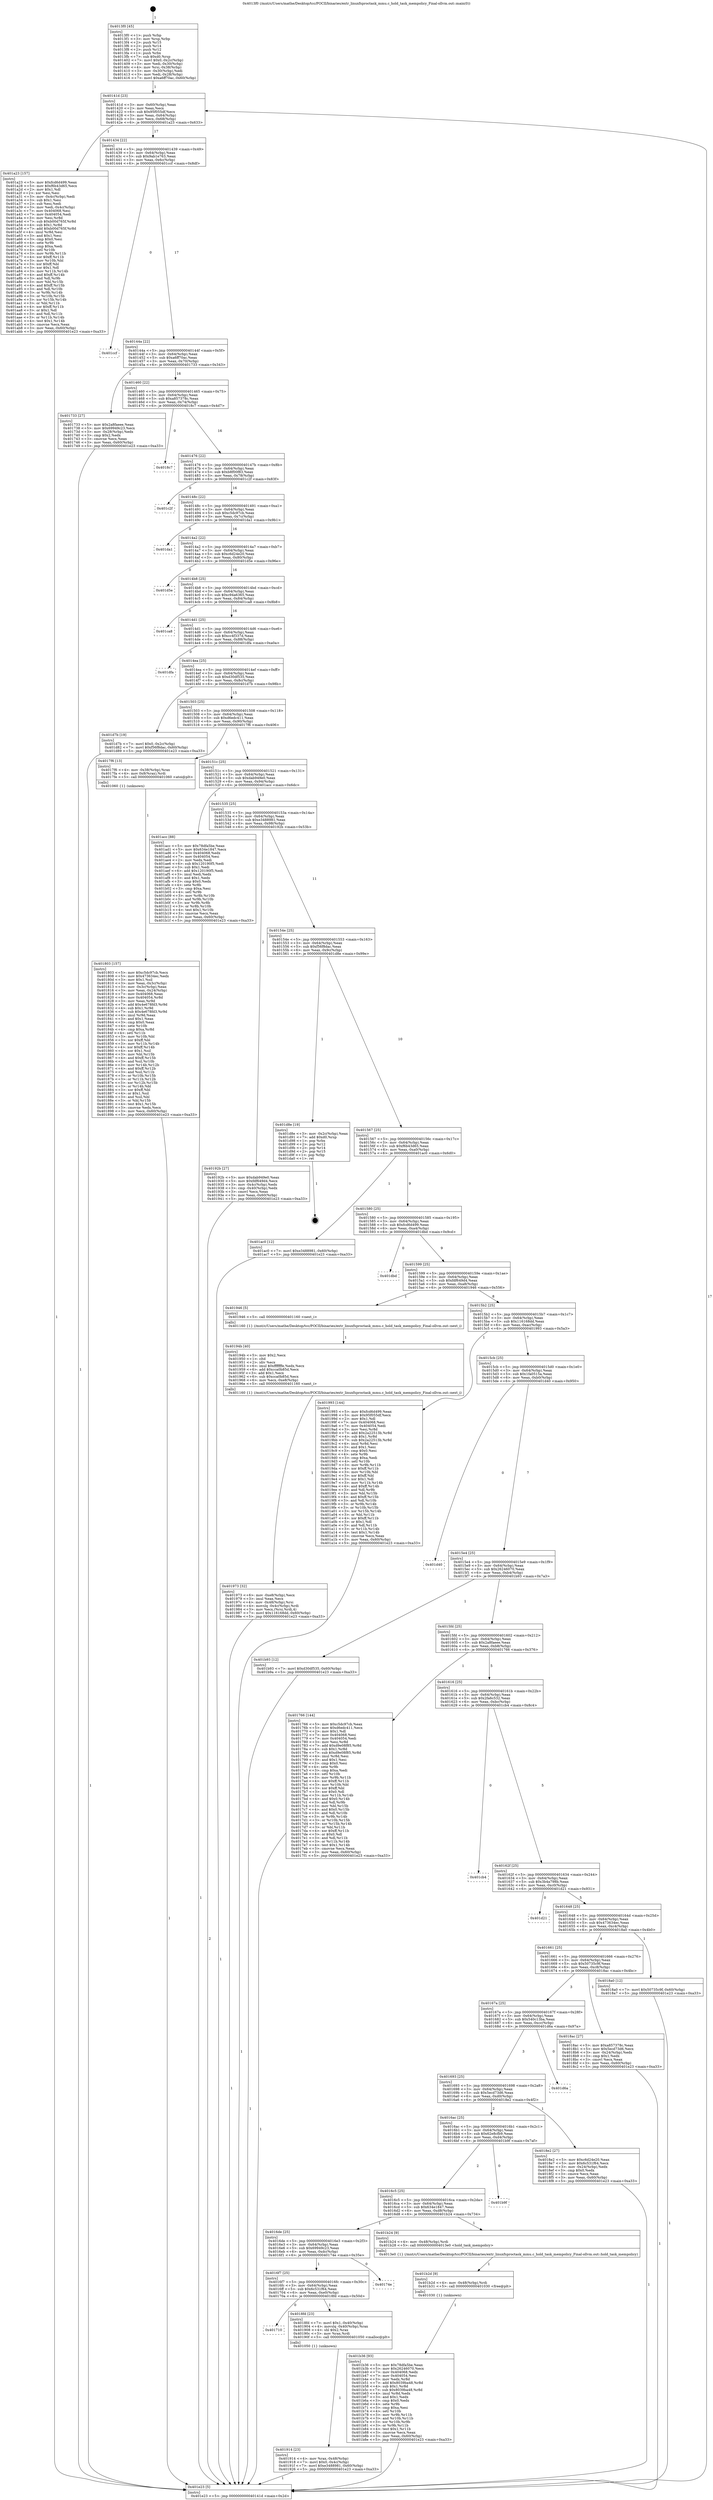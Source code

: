 digraph "0x4013f0" {
  label = "0x4013f0 (/mnt/c/Users/mathe/Desktop/tcc/POCII/binaries/extr_linuxfsproctask_mmu.c_hold_task_mempolicy_Final-ollvm.out::main(0))"
  labelloc = "t"
  node[shape=record]

  Entry [label="",width=0.3,height=0.3,shape=circle,fillcolor=black,style=filled]
  "0x40141d" [label="{
     0x40141d [23]\l
     | [instrs]\l
     &nbsp;&nbsp;0x40141d \<+3\>: mov -0x60(%rbp),%eax\l
     &nbsp;&nbsp;0x401420 \<+2\>: mov %eax,%ecx\l
     &nbsp;&nbsp;0x401422 \<+6\>: sub $0x95f055df,%ecx\l
     &nbsp;&nbsp;0x401428 \<+3\>: mov %eax,-0x64(%rbp)\l
     &nbsp;&nbsp;0x40142b \<+3\>: mov %ecx,-0x68(%rbp)\l
     &nbsp;&nbsp;0x40142e \<+6\>: je 0000000000401a23 \<main+0x633\>\l
  }"]
  "0x401a23" [label="{
     0x401a23 [157]\l
     | [instrs]\l
     &nbsp;&nbsp;0x401a23 \<+5\>: mov $0xfcd6d499,%eax\l
     &nbsp;&nbsp;0x401a28 \<+5\>: mov $0xf6b43d65,%ecx\l
     &nbsp;&nbsp;0x401a2d \<+2\>: mov $0x1,%dl\l
     &nbsp;&nbsp;0x401a2f \<+2\>: xor %esi,%esi\l
     &nbsp;&nbsp;0x401a31 \<+3\>: mov -0x4c(%rbp),%edi\l
     &nbsp;&nbsp;0x401a34 \<+3\>: sub $0x1,%esi\l
     &nbsp;&nbsp;0x401a37 \<+2\>: sub %esi,%edi\l
     &nbsp;&nbsp;0x401a39 \<+3\>: mov %edi,-0x4c(%rbp)\l
     &nbsp;&nbsp;0x401a3c \<+7\>: mov 0x404068,%esi\l
     &nbsp;&nbsp;0x401a43 \<+7\>: mov 0x404054,%edi\l
     &nbsp;&nbsp;0x401a4a \<+3\>: mov %esi,%r8d\l
     &nbsp;&nbsp;0x401a4d \<+7\>: sub $0xb00d765f,%r8d\l
     &nbsp;&nbsp;0x401a54 \<+4\>: sub $0x1,%r8d\l
     &nbsp;&nbsp;0x401a58 \<+7\>: add $0xb00d765f,%r8d\l
     &nbsp;&nbsp;0x401a5f \<+4\>: imul %r8d,%esi\l
     &nbsp;&nbsp;0x401a63 \<+3\>: and $0x1,%esi\l
     &nbsp;&nbsp;0x401a66 \<+3\>: cmp $0x0,%esi\l
     &nbsp;&nbsp;0x401a69 \<+4\>: sete %r9b\l
     &nbsp;&nbsp;0x401a6d \<+3\>: cmp $0xa,%edi\l
     &nbsp;&nbsp;0x401a70 \<+4\>: setl %r10b\l
     &nbsp;&nbsp;0x401a74 \<+3\>: mov %r9b,%r11b\l
     &nbsp;&nbsp;0x401a77 \<+4\>: xor $0xff,%r11b\l
     &nbsp;&nbsp;0x401a7b \<+3\>: mov %r10b,%bl\l
     &nbsp;&nbsp;0x401a7e \<+3\>: xor $0xff,%bl\l
     &nbsp;&nbsp;0x401a81 \<+3\>: xor $0x1,%dl\l
     &nbsp;&nbsp;0x401a84 \<+3\>: mov %r11b,%r14b\l
     &nbsp;&nbsp;0x401a87 \<+4\>: and $0xff,%r14b\l
     &nbsp;&nbsp;0x401a8b \<+3\>: and %dl,%r9b\l
     &nbsp;&nbsp;0x401a8e \<+3\>: mov %bl,%r15b\l
     &nbsp;&nbsp;0x401a91 \<+4\>: and $0xff,%r15b\l
     &nbsp;&nbsp;0x401a95 \<+3\>: and %dl,%r10b\l
     &nbsp;&nbsp;0x401a98 \<+3\>: or %r9b,%r14b\l
     &nbsp;&nbsp;0x401a9b \<+3\>: or %r10b,%r15b\l
     &nbsp;&nbsp;0x401a9e \<+3\>: xor %r15b,%r14b\l
     &nbsp;&nbsp;0x401aa1 \<+3\>: or %bl,%r11b\l
     &nbsp;&nbsp;0x401aa4 \<+4\>: xor $0xff,%r11b\l
     &nbsp;&nbsp;0x401aa8 \<+3\>: or $0x1,%dl\l
     &nbsp;&nbsp;0x401aab \<+3\>: and %dl,%r11b\l
     &nbsp;&nbsp;0x401aae \<+3\>: or %r11b,%r14b\l
     &nbsp;&nbsp;0x401ab1 \<+4\>: test $0x1,%r14b\l
     &nbsp;&nbsp;0x401ab5 \<+3\>: cmovne %ecx,%eax\l
     &nbsp;&nbsp;0x401ab8 \<+3\>: mov %eax,-0x60(%rbp)\l
     &nbsp;&nbsp;0x401abb \<+5\>: jmp 0000000000401e23 \<main+0xa33\>\l
  }"]
  "0x401434" [label="{
     0x401434 [22]\l
     | [instrs]\l
     &nbsp;&nbsp;0x401434 \<+5\>: jmp 0000000000401439 \<main+0x49\>\l
     &nbsp;&nbsp;0x401439 \<+3\>: mov -0x64(%rbp),%eax\l
     &nbsp;&nbsp;0x40143c \<+5\>: sub $0x9ab1e763,%eax\l
     &nbsp;&nbsp;0x401441 \<+3\>: mov %eax,-0x6c(%rbp)\l
     &nbsp;&nbsp;0x401444 \<+6\>: je 0000000000401ccf \<main+0x8df\>\l
  }"]
  Exit [label="",width=0.3,height=0.3,shape=circle,fillcolor=black,style=filled,peripheries=2]
  "0x401ccf" [label="{
     0x401ccf\l
  }", style=dashed]
  "0x40144a" [label="{
     0x40144a [22]\l
     | [instrs]\l
     &nbsp;&nbsp;0x40144a \<+5\>: jmp 000000000040144f \<main+0x5f\>\l
     &nbsp;&nbsp;0x40144f \<+3\>: mov -0x64(%rbp),%eax\l
     &nbsp;&nbsp;0x401452 \<+5\>: sub $0xa6ff70ac,%eax\l
     &nbsp;&nbsp;0x401457 \<+3\>: mov %eax,-0x70(%rbp)\l
     &nbsp;&nbsp;0x40145a \<+6\>: je 0000000000401733 \<main+0x343\>\l
  }"]
  "0x401b36" [label="{
     0x401b36 [93]\l
     | [instrs]\l
     &nbsp;&nbsp;0x401b36 \<+5\>: mov $0x78dfa5be,%eax\l
     &nbsp;&nbsp;0x401b3b \<+5\>: mov $0x26246070,%ecx\l
     &nbsp;&nbsp;0x401b40 \<+7\>: mov 0x404068,%edx\l
     &nbsp;&nbsp;0x401b47 \<+7\>: mov 0x404054,%esi\l
     &nbsp;&nbsp;0x401b4e \<+3\>: mov %edx,%r8d\l
     &nbsp;&nbsp;0x401b51 \<+7\>: add $0x8039ba48,%r8d\l
     &nbsp;&nbsp;0x401b58 \<+4\>: sub $0x1,%r8d\l
     &nbsp;&nbsp;0x401b5c \<+7\>: sub $0x8039ba48,%r8d\l
     &nbsp;&nbsp;0x401b63 \<+4\>: imul %r8d,%edx\l
     &nbsp;&nbsp;0x401b67 \<+3\>: and $0x1,%edx\l
     &nbsp;&nbsp;0x401b6a \<+3\>: cmp $0x0,%edx\l
     &nbsp;&nbsp;0x401b6d \<+4\>: sete %r9b\l
     &nbsp;&nbsp;0x401b71 \<+3\>: cmp $0xa,%esi\l
     &nbsp;&nbsp;0x401b74 \<+4\>: setl %r10b\l
     &nbsp;&nbsp;0x401b78 \<+3\>: mov %r9b,%r11b\l
     &nbsp;&nbsp;0x401b7b \<+3\>: and %r10b,%r11b\l
     &nbsp;&nbsp;0x401b7e \<+3\>: xor %r10b,%r9b\l
     &nbsp;&nbsp;0x401b81 \<+3\>: or %r9b,%r11b\l
     &nbsp;&nbsp;0x401b84 \<+4\>: test $0x1,%r11b\l
     &nbsp;&nbsp;0x401b88 \<+3\>: cmovne %ecx,%eax\l
     &nbsp;&nbsp;0x401b8b \<+3\>: mov %eax,-0x60(%rbp)\l
     &nbsp;&nbsp;0x401b8e \<+5\>: jmp 0000000000401e23 \<main+0xa33\>\l
  }"]
  "0x401733" [label="{
     0x401733 [27]\l
     | [instrs]\l
     &nbsp;&nbsp;0x401733 \<+5\>: mov $0x2a8faeee,%eax\l
     &nbsp;&nbsp;0x401738 \<+5\>: mov $0x69949c23,%ecx\l
     &nbsp;&nbsp;0x40173d \<+3\>: mov -0x28(%rbp),%edx\l
     &nbsp;&nbsp;0x401740 \<+3\>: cmp $0x2,%edx\l
     &nbsp;&nbsp;0x401743 \<+3\>: cmovne %ecx,%eax\l
     &nbsp;&nbsp;0x401746 \<+3\>: mov %eax,-0x60(%rbp)\l
     &nbsp;&nbsp;0x401749 \<+5\>: jmp 0000000000401e23 \<main+0xa33\>\l
  }"]
  "0x401460" [label="{
     0x401460 [22]\l
     | [instrs]\l
     &nbsp;&nbsp;0x401460 \<+5\>: jmp 0000000000401465 \<main+0x75\>\l
     &nbsp;&nbsp;0x401465 \<+3\>: mov -0x64(%rbp),%eax\l
     &nbsp;&nbsp;0x401468 \<+5\>: sub $0xa857378c,%eax\l
     &nbsp;&nbsp;0x40146d \<+3\>: mov %eax,-0x74(%rbp)\l
     &nbsp;&nbsp;0x401470 \<+6\>: je 00000000004018c7 \<main+0x4d7\>\l
  }"]
  "0x401e23" [label="{
     0x401e23 [5]\l
     | [instrs]\l
     &nbsp;&nbsp;0x401e23 \<+5\>: jmp 000000000040141d \<main+0x2d\>\l
  }"]
  "0x4013f0" [label="{
     0x4013f0 [45]\l
     | [instrs]\l
     &nbsp;&nbsp;0x4013f0 \<+1\>: push %rbp\l
     &nbsp;&nbsp;0x4013f1 \<+3\>: mov %rsp,%rbp\l
     &nbsp;&nbsp;0x4013f4 \<+2\>: push %r15\l
     &nbsp;&nbsp;0x4013f6 \<+2\>: push %r14\l
     &nbsp;&nbsp;0x4013f8 \<+2\>: push %r12\l
     &nbsp;&nbsp;0x4013fa \<+1\>: push %rbx\l
     &nbsp;&nbsp;0x4013fb \<+7\>: sub $0xd0,%rsp\l
     &nbsp;&nbsp;0x401402 \<+7\>: movl $0x0,-0x2c(%rbp)\l
     &nbsp;&nbsp;0x401409 \<+3\>: mov %edi,-0x30(%rbp)\l
     &nbsp;&nbsp;0x40140c \<+4\>: mov %rsi,-0x38(%rbp)\l
     &nbsp;&nbsp;0x401410 \<+3\>: mov -0x30(%rbp),%edi\l
     &nbsp;&nbsp;0x401413 \<+3\>: mov %edi,-0x28(%rbp)\l
     &nbsp;&nbsp;0x401416 \<+7\>: movl $0xa6ff70ac,-0x60(%rbp)\l
  }"]
  "0x401b2d" [label="{
     0x401b2d [9]\l
     | [instrs]\l
     &nbsp;&nbsp;0x401b2d \<+4\>: mov -0x48(%rbp),%rdi\l
     &nbsp;&nbsp;0x401b31 \<+5\>: call 0000000000401030 \<free@plt\>\l
     | [calls]\l
     &nbsp;&nbsp;0x401030 \{1\} (unknown)\l
  }"]
  "0x4018c7" [label="{
     0x4018c7\l
  }", style=dashed]
  "0x401476" [label="{
     0x401476 [22]\l
     | [instrs]\l
     &nbsp;&nbsp;0x401476 \<+5\>: jmp 000000000040147b \<main+0x8b\>\l
     &nbsp;&nbsp;0x40147b \<+3\>: mov -0x64(%rbp),%eax\l
     &nbsp;&nbsp;0x40147e \<+5\>: sub $0xb8f00f83,%eax\l
     &nbsp;&nbsp;0x401483 \<+3\>: mov %eax,-0x78(%rbp)\l
     &nbsp;&nbsp;0x401486 \<+6\>: je 0000000000401c2f \<main+0x83f\>\l
  }"]
  "0x401973" [label="{
     0x401973 [32]\l
     | [instrs]\l
     &nbsp;&nbsp;0x401973 \<+6\>: mov -0xe8(%rbp),%ecx\l
     &nbsp;&nbsp;0x401979 \<+3\>: imul %eax,%ecx\l
     &nbsp;&nbsp;0x40197c \<+4\>: mov -0x48(%rbp),%rsi\l
     &nbsp;&nbsp;0x401980 \<+4\>: movslq -0x4c(%rbp),%rdi\l
     &nbsp;&nbsp;0x401984 \<+3\>: mov %ecx,(%rsi,%rdi,4)\l
     &nbsp;&nbsp;0x401987 \<+7\>: movl $0x116168dd,-0x60(%rbp)\l
     &nbsp;&nbsp;0x40198e \<+5\>: jmp 0000000000401e23 \<main+0xa33\>\l
  }"]
  "0x401c2f" [label="{
     0x401c2f\l
  }", style=dashed]
  "0x40148c" [label="{
     0x40148c [22]\l
     | [instrs]\l
     &nbsp;&nbsp;0x40148c \<+5\>: jmp 0000000000401491 \<main+0xa1\>\l
     &nbsp;&nbsp;0x401491 \<+3\>: mov -0x64(%rbp),%eax\l
     &nbsp;&nbsp;0x401494 \<+5\>: sub $0xc5dc97cb,%eax\l
     &nbsp;&nbsp;0x401499 \<+3\>: mov %eax,-0x7c(%rbp)\l
     &nbsp;&nbsp;0x40149c \<+6\>: je 0000000000401da1 \<main+0x9b1\>\l
  }"]
  "0x40194b" [label="{
     0x40194b [40]\l
     | [instrs]\l
     &nbsp;&nbsp;0x40194b \<+5\>: mov $0x2,%ecx\l
     &nbsp;&nbsp;0x401950 \<+1\>: cltd\l
     &nbsp;&nbsp;0x401951 \<+2\>: idiv %ecx\l
     &nbsp;&nbsp;0x401953 \<+6\>: imul $0xfffffffe,%edx,%ecx\l
     &nbsp;&nbsp;0x401959 \<+6\>: add $0xcca0b85d,%ecx\l
     &nbsp;&nbsp;0x40195f \<+3\>: add $0x1,%ecx\l
     &nbsp;&nbsp;0x401962 \<+6\>: sub $0xcca0b85d,%ecx\l
     &nbsp;&nbsp;0x401968 \<+6\>: mov %ecx,-0xe8(%rbp)\l
     &nbsp;&nbsp;0x40196e \<+5\>: call 0000000000401160 \<next_i\>\l
     | [calls]\l
     &nbsp;&nbsp;0x401160 \{1\} (/mnt/c/Users/mathe/Desktop/tcc/POCII/binaries/extr_linuxfsproctask_mmu.c_hold_task_mempolicy_Final-ollvm.out::next_i)\l
  }"]
  "0x401da1" [label="{
     0x401da1\l
  }", style=dashed]
  "0x4014a2" [label="{
     0x4014a2 [22]\l
     | [instrs]\l
     &nbsp;&nbsp;0x4014a2 \<+5\>: jmp 00000000004014a7 \<main+0xb7\>\l
     &nbsp;&nbsp;0x4014a7 \<+3\>: mov -0x64(%rbp),%eax\l
     &nbsp;&nbsp;0x4014aa \<+5\>: sub $0xc6d24e20,%eax\l
     &nbsp;&nbsp;0x4014af \<+3\>: mov %eax,-0x80(%rbp)\l
     &nbsp;&nbsp;0x4014b2 \<+6\>: je 0000000000401d5e \<main+0x96e\>\l
  }"]
  "0x401914" [label="{
     0x401914 [23]\l
     | [instrs]\l
     &nbsp;&nbsp;0x401914 \<+4\>: mov %rax,-0x48(%rbp)\l
     &nbsp;&nbsp;0x401918 \<+7\>: movl $0x0,-0x4c(%rbp)\l
     &nbsp;&nbsp;0x40191f \<+7\>: movl $0xe3488981,-0x60(%rbp)\l
     &nbsp;&nbsp;0x401926 \<+5\>: jmp 0000000000401e23 \<main+0xa33\>\l
  }"]
  "0x401d5e" [label="{
     0x401d5e\l
  }", style=dashed]
  "0x4014b8" [label="{
     0x4014b8 [25]\l
     | [instrs]\l
     &nbsp;&nbsp;0x4014b8 \<+5\>: jmp 00000000004014bd \<main+0xcd\>\l
     &nbsp;&nbsp;0x4014bd \<+3\>: mov -0x64(%rbp),%eax\l
     &nbsp;&nbsp;0x4014c0 \<+5\>: sub $0xc94a6365,%eax\l
     &nbsp;&nbsp;0x4014c5 \<+6\>: mov %eax,-0x84(%rbp)\l
     &nbsp;&nbsp;0x4014cb \<+6\>: je 0000000000401ca8 \<main+0x8b8\>\l
  }"]
  "0x401710" [label="{
     0x401710\l
  }", style=dashed]
  "0x401ca8" [label="{
     0x401ca8\l
  }", style=dashed]
  "0x4014d1" [label="{
     0x4014d1 [25]\l
     | [instrs]\l
     &nbsp;&nbsp;0x4014d1 \<+5\>: jmp 00000000004014d6 \<main+0xe6\>\l
     &nbsp;&nbsp;0x4014d6 \<+3\>: mov -0x64(%rbp),%eax\l
     &nbsp;&nbsp;0x4014d9 \<+5\>: sub $0xcc4f337d,%eax\l
     &nbsp;&nbsp;0x4014de \<+6\>: mov %eax,-0x88(%rbp)\l
     &nbsp;&nbsp;0x4014e4 \<+6\>: je 0000000000401dfa \<main+0xa0a\>\l
  }"]
  "0x4018fd" [label="{
     0x4018fd [23]\l
     | [instrs]\l
     &nbsp;&nbsp;0x4018fd \<+7\>: movl $0x1,-0x40(%rbp)\l
     &nbsp;&nbsp;0x401904 \<+4\>: movslq -0x40(%rbp),%rax\l
     &nbsp;&nbsp;0x401908 \<+4\>: shl $0x2,%rax\l
     &nbsp;&nbsp;0x40190c \<+3\>: mov %rax,%rdi\l
     &nbsp;&nbsp;0x40190f \<+5\>: call 0000000000401050 \<malloc@plt\>\l
     | [calls]\l
     &nbsp;&nbsp;0x401050 \{1\} (unknown)\l
  }"]
  "0x401dfa" [label="{
     0x401dfa\l
  }", style=dashed]
  "0x4014ea" [label="{
     0x4014ea [25]\l
     | [instrs]\l
     &nbsp;&nbsp;0x4014ea \<+5\>: jmp 00000000004014ef \<main+0xff\>\l
     &nbsp;&nbsp;0x4014ef \<+3\>: mov -0x64(%rbp),%eax\l
     &nbsp;&nbsp;0x4014f2 \<+5\>: sub $0xd30df535,%eax\l
     &nbsp;&nbsp;0x4014f7 \<+6\>: mov %eax,-0x8c(%rbp)\l
     &nbsp;&nbsp;0x4014fd \<+6\>: je 0000000000401d7b \<main+0x98b\>\l
  }"]
  "0x4016f7" [label="{
     0x4016f7 [25]\l
     | [instrs]\l
     &nbsp;&nbsp;0x4016f7 \<+5\>: jmp 00000000004016fc \<main+0x30c\>\l
     &nbsp;&nbsp;0x4016fc \<+3\>: mov -0x64(%rbp),%eax\l
     &nbsp;&nbsp;0x4016ff \<+5\>: sub $0x6c531f64,%eax\l
     &nbsp;&nbsp;0x401704 \<+6\>: mov %eax,-0xe0(%rbp)\l
     &nbsp;&nbsp;0x40170a \<+6\>: je 00000000004018fd \<main+0x50d\>\l
  }"]
  "0x401d7b" [label="{
     0x401d7b [19]\l
     | [instrs]\l
     &nbsp;&nbsp;0x401d7b \<+7\>: movl $0x0,-0x2c(%rbp)\l
     &nbsp;&nbsp;0x401d82 \<+7\>: movl $0xf56f8dac,-0x60(%rbp)\l
     &nbsp;&nbsp;0x401d89 \<+5\>: jmp 0000000000401e23 \<main+0xa33\>\l
  }"]
  "0x401503" [label="{
     0x401503 [25]\l
     | [instrs]\l
     &nbsp;&nbsp;0x401503 \<+5\>: jmp 0000000000401508 \<main+0x118\>\l
     &nbsp;&nbsp;0x401508 \<+3\>: mov -0x64(%rbp),%eax\l
     &nbsp;&nbsp;0x40150b \<+5\>: sub $0xd6edc411,%eax\l
     &nbsp;&nbsp;0x401510 \<+6\>: mov %eax,-0x90(%rbp)\l
     &nbsp;&nbsp;0x401516 \<+6\>: je 00000000004017f6 \<main+0x406\>\l
  }"]
  "0x40174e" [label="{
     0x40174e\l
  }", style=dashed]
  "0x4017f6" [label="{
     0x4017f6 [13]\l
     | [instrs]\l
     &nbsp;&nbsp;0x4017f6 \<+4\>: mov -0x38(%rbp),%rax\l
     &nbsp;&nbsp;0x4017fa \<+4\>: mov 0x8(%rax),%rdi\l
     &nbsp;&nbsp;0x4017fe \<+5\>: call 0000000000401060 \<atoi@plt\>\l
     | [calls]\l
     &nbsp;&nbsp;0x401060 \{1\} (unknown)\l
  }"]
  "0x40151c" [label="{
     0x40151c [25]\l
     | [instrs]\l
     &nbsp;&nbsp;0x40151c \<+5\>: jmp 0000000000401521 \<main+0x131\>\l
     &nbsp;&nbsp;0x401521 \<+3\>: mov -0x64(%rbp),%eax\l
     &nbsp;&nbsp;0x401524 \<+5\>: sub $0xdab949e0,%eax\l
     &nbsp;&nbsp;0x401529 \<+6\>: mov %eax,-0x94(%rbp)\l
     &nbsp;&nbsp;0x40152f \<+6\>: je 0000000000401acc \<main+0x6dc\>\l
  }"]
  "0x4016de" [label="{
     0x4016de [25]\l
     | [instrs]\l
     &nbsp;&nbsp;0x4016de \<+5\>: jmp 00000000004016e3 \<main+0x2f3\>\l
     &nbsp;&nbsp;0x4016e3 \<+3\>: mov -0x64(%rbp),%eax\l
     &nbsp;&nbsp;0x4016e6 \<+5\>: sub $0x69949c23,%eax\l
     &nbsp;&nbsp;0x4016eb \<+6\>: mov %eax,-0xdc(%rbp)\l
     &nbsp;&nbsp;0x4016f1 \<+6\>: je 000000000040174e \<main+0x35e\>\l
  }"]
  "0x401acc" [label="{
     0x401acc [88]\l
     | [instrs]\l
     &nbsp;&nbsp;0x401acc \<+5\>: mov $0x78dfa5be,%eax\l
     &nbsp;&nbsp;0x401ad1 \<+5\>: mov $0x634e1847,%ecx\l
     &nbsp;&nbsp;0x401ad6 \<+7\>: mov 0x404068,%edx\l
     &nbsp;&nbsp;0x401add \<+7\>: mov 0x404054,%esi\l
     &nbsp;&nbsp;0x401ae4 \<+2\>: mov %edx,%edi\l
     &nbsp;&nbsp;0x401ae6 \<+6\>: sub $0x120190f5,%edi\l
     &nbsp;&nbsp;0x401aec \<+3\>: sub $0x1,%edi\l
     &nbsp;&nbsp;0x401aef \<+6\>: add $0x120190f5,%edi\l
     &nbsp;&nbsp;0x401af5 \<+3\>: imul %edi,%edx\l
     &nbsp;&nbsp;0x401af8 \<+3\>: and $0x1,%edx\l
     &nbsp;&nbsp;0x401afb \<+3\>: cmp $0x0,%edx\l
     &nbsp;&nbsp;0x401afe \<+4\>: sete %r8b\l
     &nbsp;&nbsp;0x401b02 \<+3\>: cmp $0xa,%esi\l
     &nbsp;&nbsp;0x401b05 \<+4\>: setl %r9b\l
     &nbsp;&nbsp;0x401b09 \<+3\>: mov %r8b,%r10b\l
     &nbsp;&nbsp;0x401b0c \<+3\>: and %r9b,%r10b\l
     &nbsp;&nbsp;0x401b0f \<+3\>: xor %r9b,%r8b\l
     &nbsp;&nbsp;0x401b12 \<+3\>: or %r8b,%r10b\l
     &nbsp;&nbsp;0x401b15 \<+4\>: test $0x1,%r10b\l
     &nbsp;&nbsp;0x401b19 \<+3\>: cmovne %ecx,%eax\l
     &nbsp;&nbsp;0x401b1c \<+3\>: mov %eax,-0x60(%rbp)\l
     &nbsp;&nbsp;0x401b1f \<+5\>: jmp 0000000000401e23 \<main+0xa33\>\l
  }"]
  "0x401535" [label="{
     0x401535 [25]\l
     | [instrs]\l
     &nbsp;&nbsp;0x401535 \<+5\>: jmp 000000000040153a \<main+0x14a\>\l
     &nbsp;&nbsp;0x40153a \<+3\>: mov -0x64(%rbp),%eax\l
     &nbsp;&nbsp;0x40153d \<+5\>: sub $0xe3488981,%eax\l
     &nbsp;&nbsp;0x401542 \<+6\>: mov %eax,-0x98(%rbp)\l
     &nbsp;&nbsp;0x401548 \<+6\>: je 000000000040192b \<main+0x53b\>\l
  }"]
  "0x401b24" [label="{
     0x401b24 [9]\l
     | [instrs]\l
     &nbsp;&nbsp;0x401b24 \<+4\>: mov -0x48(%rbp),%rdi\l
     &nbsp;&nbsp;0x401b28 \<+5\>: call 00000000004013e0 \<hold_task_mempolicy\>\l
     | [calls]\l
     &nbsp;&nbsp;0x4013e0 \{1\} (/mnt/c/Users/mathe/Desktop/tcc/POCII/binaries/extr_linuxfsproctask_mmu.c_hold_task_mempolicy_Final-ollvm.out::hold_task_mempolicy)\l
  }"]
  "0x40192b" [label="{
     0x40192b [27]\l
     | [instrs]\l
     &nbsp;&nbsp;0x40192b \<+5\>: mov $0xdab949e0,%eax\l
     &nbsp;&nbsp;0x401930 \<+5\>: mov $0xfdf649d4,%ecx\l
     &nbsp;&nbsp;0x401935 \<+3\>: mov -0x4c(%rbp),%edx\l
     &nbsp;&nbsp;0x401938 \<+3\>: cmp -0x40(%rbp),%edx\l
     &nbsp;&nbsp;0x40193b \<+3\>: cmovl %ecx,%eax\l
     &nbsp;&nbsp;0x40193e \<+3\>: mov %eax,-0x60(%rbp)\l
     &nbsp;&nbsp;0x401941 \<+5\>: jmp 0000000000401e23 \<main+0xa33\>\l
  }"]
  "0x40154e" [label="{
     0x40154e [25]\l
     | [instrs]\l
     &nbsp;&nbsp;0x40154e \<+5\>: jmp 0000000000401553 \<main+0x163\>\l
     &nbsp;&nbsp;0x401553 \<+3\>: mov -0x64(%rbp),%eax\l
     &nbsp;&nbsp;0x401556 \<+5\>: sub $0xf56f8dac,%eax\l
     &nbsp;&nbsp;0x40155b \<+6\>: mov %eax,-0x9c(%rbp)\l
     &nbsp;&nbsp;0x401561 \<+6\>: je 0000000000401d8e \<main+0x99e\>\l
  }"]
  "0x4016c5" [label="{
     0x4016c5 [25]\l
     | [instrs]\l
     &nbsp;&nbsp;0x4016c5 \<+5\>: jmp 00000000004016ca \<main+0x2da\>\l
     &nbsp;&nbsp;0x4016ca \<+3\>: mov -0x64(%rbp),%eax\l
     &nbsp;&nbsp;0x4016cd \<+5\>: sub $0x634e1847,%eax\l
     &nbsp;&nbsp;0x4016d2 \<+6\>: mov %eax,-0xd8(%rbp)\l
     &nbsp;&nbsp;0x4016d8 \<+6\>: je 0000000000401b24 \<main+0x734\>\l
  }"]
  "0x401d8e" [label="{
     0x401d8e [19]\l
     | [instrs]\l
     &nbsp;&nbsp;0x401d8e \<+3\>: mov -0x2c(%rbp),%eax\l
     &nbsp;&nbsp;0x401d91 \<+7\>: add $0xd0,%rsp\l
     &nbsp;&nbsp;0x401d98 \<+1\>: pop %rbx\l
     &nbsp;&nbsp;0x401d99 \<+2\>: pop %r12\l
     &nbsp;&nbsp;0x401d9b \<+2\>: pop %r14\l
     &nbsp;&nbsp;0x401d9d \<+2\>: pop %r15\l
     &nbsp;&nbsp;0x401d9f \<+1\>: pop %rbp\l
     &nbsp;&nbsp;0x401da0 \<+1\>: ret\l
  }"]
  "0x401567" [label="{
     0x401567 [25]\l
     | [instrs]\l
     &nbsp;&nbsp;0x401567 \<+5\>: jmp 000000000040156c \<main+0x17c\>\l
     &nbsp;&nbsp;0x40156c \<+3\>: mov -0x64(%rbp),%eax\l
     &nbsp;&nbsp;0x40156f \<+5\>: sub $0xf6b43d65,%eax\l
     &nbsp;&nbsp;0x401574 \<+6\>: mov %eax,-0xa0(%rbp)\l
     &nbsp;&nbsp;0x40157a \<+6\>: je 0000000000401ac0 \<main+0x6d0\>\l
  }"]
  "0x401b9f" [label="{
     0x401b9f\l
  }", style=dashed]
  "0x401ac0" [label="{
     0x401ac0 [12]\l
     | [instrs]\l
     &nbsp;&nbsp;0x401ac0 \<+7\>: movl $0xe3488981,-0x60(%rbp)\l
     &nbsp;&nbsp;0x401ac7 \<+5\>: jmp 0000000000401e23 \<main+0xa33\>\l
  }"]
  "0x401580" [label="{
     0x401580 [25]\l
     | [instrs]\l
     &nbsp;&nbsp;0x401580 \<+5\>: jmp 0000000000401585 \<main+0x195\>\l
     &nbsp;&nbsp;0x401585 \<+3\>: mov -0x64(%rbp),%eax\l
     &nbsp;&nbsp;0x401588 \<+5\>: sub $0xfcd6d499,%eax\l
     &nbsp;&nbsp;0x40158d \<+6\>: mov %eax,-0xa4(%rbp)\l
     &nbsp;&nbsp;0x401593 \<+6\>: je 0000000000401dbd \<main+0x9cd\>\l
  }"]
  "0x4016ac" [label="{
     0x4016ac [25]\l
     | [instrs]\l
     &nbsp;&nbsp;0x4016ac \<+5\>: jmp 00000000004016b1 \<main+0x2c1\>\l
     &nbsp;&nbsp;0x4016b1 \<+3\>: mov -0x64(%rbp),%eax\l
     &nbsp;&nbsp;0x4016b4 \<+5\>: sub $0x62e8cfb9,%eax\l
     &nbsp;&nbsp;0x4016b9 \<+6\>: mov %eax,-0xd4(%rbp)\l
     &nbsp;&nbsp;0x4016bf \<+6\>: je 0000000000401b9f \<main+0x7af\>\l
  }"]
  "0x401dbd" [label="{
     0x401dbd\l
  }", style=dashed]
  "0x401599" [label="{
     0x401599 [25]\l
     | [instrs]\l
     &nbsp;&nbsp;0x401599 \<+5\>: jmp 000000000040159e \<main+0x1ae\>\l
     &nbsp;&nbsp;0x40159e \<+3\>: mov -0x64(%rbp),%eax\l
     &nbsp;&nbsp;0x4015a1 \<+5\>: sub $0xfdf649d4,%eax\l
     &nbsp;&nbsp;0x4015a6 \<+6\>: mov %eax,-0xa8(%rbp)\l
     &nbsp;&nbsp;0x4015ac \<+6\>: je 0000000000401946 \<main+0x556\>\l
  }"]
  "0x4018e2" [label="{
     0x4018e2 [27]\l
     | [instrs]\l
     &nbsp;&nbsp;0x4018e2 \<+5\>: mov $0xc6d24e20,%eax\l
     &nbsp;&nbsp;0x4018e7 \<+5\>: mov $0x6c531f64,%ecx\l
     &nbsp;&nbsp;0x4018ec \<+3\>: mov -0x24(%rbp),%edx\l
     &nbsp;&nbsp;0x4018ef \<+3\>: cmp $0x0,%edx\l
     &nbsp;&nbsp;0x4018f2 \<+3\>: cmove %ecx,%eax\l
     &nbsp;&nbsp;0x4018f5 \<+3\>: mov %eax,-0x60(%rbp)\l
     &nbsp;&nbsp;0x4018f8 \<+5\>: jmp 0000000000401e23 \<main+0xa33\>\l
  }"]
  "0x401946" [label="{
     0x401946 [5]\l
     | [instrs]\l
     &nbsp;&nbsp;0x401946 \<+5\>: call 0000000000401160 \<next_i\>\l
     | [calls]\l
     &nbsp;&nbsp;0x401160 \{1\} (/mnt/c/Users/mathe/Desktop/tcc/POCII/binaries/extr_linuxfsproctask_mmu.c_hold_task_mempolicy_Final-ollvm.out::next_i)\l
  }"]
  "0x4015b2" [label="{
     0x4015b2 [25]\l
     | [instrs]\l
     &nbsp;&nbsp;0x4015b2 \<+5\>: jmp 00000000004015b7 \<main+0x1c7\>\l
     &nbsp;&nbsp;0x4015b7 \<+3\>: mov -0x64(%rbp),%eax\l
     &nbsp;&nbsp;0x4015ba \<+5\>: sub $0x116168dd,%eax\l
     &nbsp;&nbsp;0x4015bf \<+6\>: mov %eax,-0xac(%rbp)\l
     &nbsp;&nbsp;0x4015c5 \<+6\>: je 0000000000401993 \<main+0x5a3\>\l
  }"]
  "0x401693" [label="{
     0x401693 [25]\l
     | [instrs]\l
     &nbsp;&nbsp;0x401693 \<+5\>: jmp 0000000000401698 \<main+0x2a8\>\l
     &nbsp;&nbsp;0x401698 \<+3\>: mov -0x64(%rbp),%eax\l
     &nbsp;&nbsp;0x40169b \<+5\>: sub $0x5ecd73d6,%eax\l
     &nbsp;&nbsp;0x4016a0 \<+6\>: mov %eax,-0xd0(%rbp)\l
     &nbsp;&nbsp;0x4016a6 \<+6\>: je 00000000004018e2 \<main+0x4f2\>\l
  }"]
  "0x401993" [label="{
     0x401993 [144]\l
     | [instrs]\l
     &nbsp;&nbsp;0x401993 \<+5\>: mov $0xfcd6d499,%eax\l
     &nbsp;&nbsp;0x401998 \<+5\>: mov $0x95f055df,%ecx\l
     &nbsp;&nbsp;0x40199d \<+2\>: mov $0x1,%dl\l
     &nbsp;&nbsp;0x40199f \<+7\>: mov 0x404068,%esi\l
     &nbsp;&nbsp;0x4019a6 \<+7\>: mov 0x404054,%edi\l
     &nbsp;&nbsp;0x4019ad \<+3\>: mov %esi,%r8d\l
     &nbsp;&nbsp;0x4019b0 \<+7\>: add $0x2a22513b,%r8d\l
     &nbsp;&nbsp;0x4019b7 \<+4\>: sub $0x1,%r8d\l
     &nbsp;&nbsp;0x4019bb \<+7\>: sub $0x2a22513b,%r8d\l
     &nbsp;&nbsp;0x4019c2 \<+4\>: imul %r8d,%esi\l
     &nbsp;&nbsp;0x4019c6 \<+3\>: and $0x1,%esi\l
     &nbsp;&nbsp;0x4019c9 \<+3\>: cmp $0x0,%esi\l
     &nbsp;&nbsp;0x4019cc \<+4\>: sete %r9b\l
     &nbsp;&nbsp;0x4019d0 \<+3\>: cmp $0xa,%edi\l
     &nbsp;&nbsp;0x4019d3 \<+4\>: setl %r10b\l
     &nbsp;&nbsp;0x4019d7 \<+3\>: mov %r9b,%r11b\l
     &nbsp;&nbsp;0x4019da \<+4\>: xor $0xff,%r11b\l
     &nbsp;&nbsp;0x4019de \<+3\>: mov %r10b,%bl\l
     &nbsp;&nbsp;0x4019e1 \<+3\>: xor $0xff,%bl\l
     &nbsp;&nbsp;0x4019e4 \<+3\>: xor $0x1,%dl\l
     &nbsp;&nbsp;0x4019e7 \<+3\>: mov %r11b,%r14b\l
     &nbsp;&nbsp;0x4019ea \<+4\>: and $0xff,%r14b\l
     &nbsp;&nbsp;0x4019ee \<+3\>: and %dl,%r9b\l
     &nbsp;&nbsp;0x4019f1 \<+3\>: mov %bl,%r15b\l
     &nbsp;&nbsp;0x4019f4 \<+4\>: and $0xff,%r15b\l
     &nbsp;&nbsp;0x4019f8 \<+3\>: and %dl,%r10b\l
     &nbsp;&nbsp;0x4019fb \<+3\>: or %r9b,%r14b\l
     &nbsp;&nbsp;0x4019fe \<+3\>: or %r10b,%r15b\l
     &nbsp;&nbsp;0x401a01 \<+3\>: xor %r15b,%r14b\l
     &nbsp;&nbsp;0x401a04 \<+3\>: or %bl,%r11b\l
     &nbsp;&nbsp;0x401a07 \<+4\>: xor $0xff,%r11b\l
     &nbsp;&nbsp;0x401a0b \<+3\>: or $0x1,%dl\l
     &nbsp;&nbsp;0x401a0e \<+3\>: and %dl,%r11b\l
     &nbsp;&nbsp;0x401a11 \<+3\>: or %r11b,%r14b\l
     &nbsp;&nbsp;0x401a14 \<+4\>: test $0x1,%r14b\l
     &nbsp;&nbsp;0x401a18 \<+3\>: cmovne %ecx,%eax\l
     &nbsp;&nbsp;0x401a1b \<+3\>: mov %eax,-0x60(%rbp)\l
     &nbsp;&nbsp;0x401a1e \<+5\>: jmp 0000000000401e23 \<main+0xa33\>\l
  }"]
  "0x4015cb" [label="{
     0x4015cb [25]\l
     | [instrs]\l
     &nbsp;&nbsp;0x4015cb \<+5\>: jmp 00000000004015d0 \<main+0x1e0\>\l
     &nbsp;&nbsp;0x4015d0 \<+3\>: mov -0x64(%rbp),%eax\l
     &nbsp;&nbsp;0x4015d3 \<+5\>: sub $0x1fa0515a,%eax\l
     &nbsp;&nbsp;0x4015d8 \<+6\>: mov %eax,-0xb0(%rbp)\l
     &nbsp;&nbsp;0x4015de \<+6\>: je 0000000000401d40 \<main+0x950\>\l
  }"]
  "0x401d6a" [label="{
     0x401d6a\l
  }", style=dashed]
  "0x401d40" [label="{
     0x401d40\l
  }", style=dashed]
  "0x4015e4" [label="{
     0x4015e4 [25]\l
     | [instrs]\l
     &nbsp;&nbsp;0x4015e4 \<+5\>: jmp 00000000004015e9 \<main+0x1f9\>\l
     &nbsp;&nbsp;0x4015e9 \<+3\>: mov -0x64(%rbp),%eax\l
     &nbsp;&nbsp;0x4015ec \<+5\>: sub $0x26246070,%eax\l
     &nbsp;&nbsp;0x4015f1 \<+6\>: mov %eax,-0xb4(%rbp)\l
     &nbsp;&nbsp;0x4015f7 \<+6\>: je 0000000000401b93 \<main+0x7a3\>\l
  }"]
  "0x40167a" [label="{
     0x40167a [25]\l
     | [instrs]\l
     &nbsp;&nbsp;0x40167a \<+5\>: jmp 000000000040167f \<main+0x28f\>\l
     &nbsp;&nbsp;0x40167f \<+3\>: mov -0x64(%rbp),%eax\l
     &nbsp;&nbsp;0x401682 \<+5\>: sub $0x540c13ba,%eax\l
     &nbsp;&nbsp;0x401687 \<+6\>: mov %eax,-0xcc(%rbp)\l
     &nbsp;&nbsp;0x40168d \<+6\>: je 0000000000401d6a \<main+0x97a\>\l
  }"]
  "0x401b93" [label="{
     0x401b93 [12]\l
     | [instrs]\l
     &nbsp;&nbsp;0x401b93 \<+7\>: movl $0xd30df535,-0x60(%rbp)\l
     &nbsp;&nbsp;0x401b9a \<+5\>: jmp 0000000000401e23 \<main+0xa33\>\l
  }"]
  "0x4015fd" [label="{
     0x4015fd [25]\l
     | [instrs]\l
     &nbsp;&nbsp;0x4015fd \<+5\>: jmp 0000000000401602 \<main+0x212\>\l
     &nbsp;&nbsp;0x401602 \<+3\>: mov -0x64(%rbp),%eax\l
     &nbsp;&nbsp;0x401605 \<+5\>: sub $0x2a8faeee,%eax\l
     &nbsp;&nbsp;0x40160a \<+6\>: mov %eax,-0xb8(%rbp)\l
     &nbsp;&nbsp;0x401610 \<+6\>: je 0000000000401766 \<main+0x376\>\l
  }"]
  "0x4018ac" [label="{
     0x4018ac [27]\l
     | [instrs]\l
     &nbsp;&nbsp;0x4018ac \<+5\>: mov $0xa857378c,%eax\l
     &nbsp;&nbsp;0x4018b1 \<+5\>: mov $0x5ecd73d6,%ecx\l
     &nbsp;&nbsp;0x4018b6 \<+3\>: mov -0x24(%rbp),%edx\l
     &nbsp;&nbsp;0x4018b9 \<+3\>: cmp $0x1,%edx\l
     &nbsp;&nbsp;0x4018bc \<+3\>: cmovl %ecx,%eax\l
     &nbsp;&nbsp;0x4018bf \<+3\>: mov %eax,-0x60(%rbp)\l
     &nbsp;&nbsp;0x4018c2 \<+5\>: jmp 0000000000401e23 \<main+0xa33\>\l
  }"]
  "0x401766" [label="{
     0x401766 [144]\l
     | [instrs]\l
     &nbsp;&nbsp;0x401766 \<+5\>: mov $0xc5dc97cb,%eax\l
     &nbsp;&nbsp;0x40176b \<+5\>: mov $0xd6edc411,%ecx\l
     &nbsp;&nbsp;0x401770 \<+2\>: mov $0x1,%dl\l
     &nbsp;&nbsp;0x401772 \<+7\>: mov 0x404068,%esi\l
     &nbsp;&nbsp;0x401779 \<+7\>: mov 0x404054,%edi\l
     &nbsp;&nbsp;0x401780 \<+3\>: mov %esi,%r8d\l
     &nbsp;&nbsp;0x401783 \<+7\>: add $0xd9e08f85,%r8d\l
     &nbsp;&nbsp;0x40178a \<+4\>: sub $0x1,%r8d\l
     &nbsp;&nbsp;0x40178e \<+7\>: sub $0xd9e08f85,%r8d\l
     &nbsp;&nbsp;0x401795 \<+4\>: imul %r8d,%esi\l
     &nbsp;&nbsp;0x401799 \<+3\>: and $0x1,%esi\l
     &nbsp;&nbsp;0x40179c \<+3\>: cmp $0x0,%esi\l
     &nbsp;&nbsp;0x40179f \<+4\>: sete %r9b\l
     &nbsp;&nbsp;0x4017a3 \<+3\>: cmp $0xa,%edi\l
     &nbsp;&nbsp;0x4017a6 \<+4\>: setl %r10b\l
     &nbsp;&nbsp;0x4017aa \<+3\>: mov %r9b,%r11b\l
     &nbsp;&nbsp;0x4017ad \<+4\>: xor $0xff,%r11b\l
     &nbsp;&nbsp;0x4017b1 \<+3\>: mov %r10b,%bl\l
     &nbsp;&nbsp;0x4017b4 \<+3\>: xor $0xff,%bl\l
     &nbsp;&nbsp;0x4017b7 \<+3\>: xor $0x0,%dl\l
     &nbsp;&nbsp;0x4017ba \<+3\>: mov %r11b,%r14b\l
     &nbsp;&nbsp;0x4017bd \<+4\>: and $0x0,%r14b\l
     &nbsp;&nbsp;0x4017c1 \<+3\>: and %dl,%r9b\l
     &nbsp;&nbsp;0x4017c4 \<+3\>: mov %bl,%r15b\l
     &nbsp;&nbsp;0x4017c7 \<+4\>: and $0x0,%r15b\l
     &nbsp;&nbsp;0x4017cb \<+3\>: and %dl,%r10b\l
     &nbsp;&nbsp;0x4017ce \<+3\>: or %r9b,%r14b\l
     &nbsp;&nbsp;0x4017d1 \<+3\>: or %r10b,%r15b\l
     &nbsp;&nbsp;0x4017d4 \<+3\>: xor %r15b,%r14b\l
     &nbsp;&nbsp;0x4017d7 \<+3\>: or %bl,%r11b\l
     &nbsp;&nbsp;0x4017da \<+4\>: xor $0xff,%r11b\l
     &nbsp;&nbsp;0x4017de \<+3\>: or $0x0,%dl\l
     &nbsp;&nbsp;0x4017e1 \<+3\>: and %dl,%r11b\l
     &nbsp;&nbsp;0x4017e4 \<+3\>: or %r11b,%r14b\l
     &nbsp;&nbsp;0x4017e7 \<+4\>: test $0x1,%r14b\l
     &nbsp;&nbsp;0x4017eb \<+3\>: cmovne %ecx,%eax\l
     &nbsp;&nbsp;0x4017ee \<+3\>: mov %eax,-0x60(%rbp)\l
     &nbsp;&nbsp;0x4017f1 \<+5\>: jmp 0000000000401e23 \<main+0xa33\>\l
  }"]
  "0x401616" [label="{
     0x401616 [25]\l
     | [instrs]\l
     &nbsp;&nbsp;0x401616 \<+5\>: jmp 000000000040161b \<main+0x22b\>\l
     &nbsp;&nbsp;0x40161b \<+3\>: mov -0x64(%rbp),%eax\l
     &nbsp;&nbsp;0x40161e \<+5\>: sub $0x2fa6c532,%eax\l
     &nbsp;&nbsp;0x401623 \<+6\>: mov %eax,-0xbc(%rbp)\l
     &nbsp;&nbsp;0x401629 \<+6\>: je 0000000000401cb4 \<main+0x8c4\>\l
  }"]
  "0x401803" [label="{
     0x401803 [157]\l
     | [instrs]\l
     &nbsp;&nbsp;0x401803 \<+5\>: mov $0xc5dc97cb,%ecx\l
     &nbsp;&nbsp;0x401808 \<+5\>: mov $0x473634ec,%edx\l
     &nbsp;&nbsp;0x40180d \<+3\>: mov $0x1,%sil\l
     &nbsp;&nbsp;0x401810 \<+3\>: mov %eax,-0x3c(%rbp)\l
     &nbsp;&nbsp;0x401813 \<+3\>: mov -0x3c(%rbp),%eax\l
     &nbsp;&nbsp;0x401816 \<+3\>: mov %eax,-0x24(%rbp)\l
     &nbsp;&nbsp;0x401819 \<+7\>: mov 0x404068,%eax\l
     &nbsp;&nbsp;0x401820 \<+8\>: mov 0x404054,%r8d\l
     &nbsp;&nbsp;0x401828 \<+3\>: mov %eax,%r9d\l
     &nbsp;&nbsp;0x40182b \<+7\>: add $0x4e678fd3,%r9d\l
     &nbsp;&nbsp;0x401832 \<+4\>: sub $0x1,%r9d\l
     &nbsp;&nbsp;0x401836 \<+7\>: sub $0x4e678fd3,%r9d\l
     &nbsp;&nbsp;0x40183d \<+4\>: imul %r9d,%eax\l
     &nbsp;&nbsp;0x401841 \<+3\>: and $0x1,%eax\l
     &nbsp;&nbsp;0x401844 \<+3\>: cmp $0x0,%eax\l
     &nbsp;&nbsp;0x401847 \<+4\>: sete %r10b\l
     &nbsp;&nbsp;0x40184b \<+4\>: cmp $0xa,%r8d\l
     &nbsp;&nbsp;0x40184f \<+4\>: setl %r11b\l
     &nbsp;&nbsp;0x401853 \<+3\>: mov %r10b,%bl\l
     &nbsp;&nbsp;0x401856 \<+3\>: xor $0xff,%bl\l
     &nbsp;&nbsp;0x401859 \<+3\>: mov %r11b,%r14b\l
     &nbsp;&nbsp;0x40185c \<+4\>: xor $0xff,%r14b\l
     &nbsp;&nbsp;0x401860 \<+4\>: xor $0x1,%sil\l
     &nbsp;&nbsp;0x401864 \<+3\>: mov %bl,%r15b\l
     &nbsp;&nbsp;0x401867 \<+4\>: and $0xff,%r15b\l
     &nbsp;&nbsp;0x40186b \<+3\>: and %sil,%r10b\l
     &nbsp;&nbsp;0x40186e \<+3\>: mov %r14b,%r12b\l
     &nbsp;&nbsp;0x401871 \<+4\>: and $0xff,%r12b\l
     &nbsp;&nbsp;0x401875 \<+3\>: and %sil,%r11b\l
     &nbsp;&nbsp;0x401878 \<+3\>: or %r10b,%r15b\l
     &nbsp;&nbsp;0x40187b \<+3\>: or %r11b,%r12b\l
     &nbsp;&nbsp;0x40187e \<+3\>: xor %r12b,%r15b\l
     &nbsp;&nbsp;0x401881 \<+3\>: or %r14b,%bl\l
     &nbsp;&nbsp;0x401884 \<+3\>: xor $0xff,%bl\l
     &nbsp;&nbsp;0x401887 \<+4\>: or $0x1,%sil\l
     &nbsp;&nbsp;0x40188b \<+3\>: and %sil,%bl\l
     &nbsp;&nbsp;0x40188e \<+3\>: or %bl,%r15b\l
     &nbsp;&nbsp;0x401891 \<+4\>: test $0x1,%r15b\l
     &nbsp;&nbsp;0x401895 \<+3\>: cmovne %edx,%ecx\l
     &nbsp;&nbsp;0x401898 \<+3\>: mov %ecx,-0x60(%rbp)\l
     &nbsp;&nbsp;0x40189b \<+5\>: jmp 0000000000401e23 \<main+0xa33\>\l
  }"]
  "0x401661" [label="{
     0x401661 [25]\l
     | [instrs]\l
     &nbsp;&nbsp;0x401661 \<+5\>: jmp 0000000000401666 \<main+0x276\>\l
     &nbsp;&nbsp;0x401666 \<+3\>: mov -0x64(%rbp),%eax\l
     &nbsp;&nbsp;0x401669 \<+5\>: sub $0x50735c9f,%eax\l
     &nbsp;&nbsp;0x40166e \<+6\>: mov %eax,-0xc8(%rbp)\l
     &nbsp;&nbsp;0x401674 \<+6\>: je 00000000004018ac \<main+0x4bc\>\l
  }"]
  "0x401cb4" [label="{
     0x401cb4\l
  }", style=dashed]
  "0x40162f" [label="{
     0x40162f [25]\l
     | [instrs]\l
     &nbsp;&nbsp;0x40162f \<+5\>: jmp 0000000000401634 \<main+0x244\>\l
     &nbsp;&nbsp;0x401634 \<+3\>: mov -0x64(%rbp),%eax\l
     &nbsp;&nbsp;0x401637 \<+5\>: sub $0x3b4a798b,%eax\l
     &nbsp;&nbsp;0x40163c \<+6\>: mov %eax,-0xc0(%rbp)\l
     &nbsp;&nbsp;0x401642 \<+6\>: je 0000000000401d21 \<main+0x931\>\l
  }"]
  "0x4018a0" [label="{
     0x4018a0 [12]\l
     | [instrs]\l
     &nbsp;&nbsp;0x4018a0 \<+7\>: movl $0x50735c9f,-0x60(%rbp)\l
     &nbsp;&nbsp;0x4018a7 \<+5\>: jmp 0000000000401e23 \<main+0xa33\>\l
  }"]
  "0x401d21" [label="{
     0x401d21\l
  }", style=dashed]
  "0x401648" [label="{
     0x401648 [25]\l
     | [instrs]\l
     &nbsp;&nbsp;0x401648 \<+5\>: jmp 000000000040164d \<main+0x25d\>\l
     &nbsp;&nbsp;0x40164d \<+3\>: mov -0x64(%rbp),%eax\l
     &nbsp;&nbsp;0x401650 \<+5\>: sub $0x473634ec,%eax\l
     &nbsp;&nbsp;0x401655 \<+6\>: mov %eax,-0xc4(%rbp)\l
     &nbsp;&nbsp;0x40165b \<+6\>: je 00000000004018a0 \<main+0x4b0\>\l
  }"]
  Entry -> "0x4013f0" [label=" 1"]
  "0x40141d" -> "0x401a23" [label=" 1"]
  "0x40141d" -> "0x401434" [label=" 17"]
  "0x401d8e" -> Exit [label=" 1"]
  "0x401434" -> "0x401ccf" [label=" 0"]
  "0x401434" -> "0x40144a" [label=" 17"]
  "0x401d7b" -> "0x401e23" [label=" 1"]
  "0x40144a" -> "0x401733" [label=" 1"]
  "0x40144a" -> "0x401460" [label=" 16"]
  "0x401733" -> "0x401e23" [label=" 1"]
  "0x4013f0" -> "0x40141d" [label=" 1"]
  "0x401e23" -> "0x40141d" [label=" 17"]
  "0x401b93" -> "0x401e23" [label=" 1"]
  "0x401460" -> "0x4018c7" [label=" 0"]
  "0x401460" -> "0x401476" [label=" 16"]
  "0x401b36" -> "0x401e23" [label=" 1"]
  "0x401476" -> "0x401c2f" [label=" 0"]
  "0x401476" -> "0x40148c" [label=" 16"]
  "0x401b2d" -> "0x401b36" [label=" 1"]
  "0x40148c" -> "0x401da1" [label=" 0"]
  "0x40148c" -> "0x4014a2" [label=" 16"]
  "0x401b24" -> "0x401b2d" [label=" 1"]
  "0x4014a2" -> "0x401d5e" [label=" 0"]
  "0x4014a2" -> "0x4014b8" [label=" 16"]
  "0x401acc" -> "0x401e23" [label=" 1"]
  "0x4014b8" -> "0x401ca8" [label=" 0"]
  "0x4014b8" -> "0x4014d1" [label=" 16"]
  "0x401ac0" -> "0x401e23" [label=" 1"]
  "0x4014d1" -> "0x401dfa" [label=" 0"]
  "0x4014d1" -> "0x4014ea" [label=" 16"]
  "0x401a23" -> "0x401e23" [label=" 1"]
  "0x4014ea" -> "0x401d7b" [label=" 1"]
  "0x4014ea" -> "0x401503" [label=" 15"]
  "0x401973" -> "0x401e23" [label=" 1"]
  "0x401503" -> "0x4017f6" [label=" 1"]
  "0x401503" -> "0x40151c" [label=" 14"]
  "0x40194b" -> "0x401973" [label=" 1"]
  "0x40151c" -> "0x401acc" [label=" 1"]
  "0x40151c" -> "0x401535" [label=" 13"]
  "0x40192b" -> "0x401e23" [label=" 2"]
  "0x401535" -> "0x40192b" [label=" 2"]
  "0x401535" -> "0x40154e" [label=" 11"]
  "0x401914" -> "0x401e23" [label=" 1"]
  "0x40154e" -> "0x401d8e" [label=" 1"]
  "0x40154e" -> "0x401567" [label=" 10"]
  "0x4016f7" -> "0x401710" [label=" 0"]
  "0x401567" -> "0x401ac0" [label=" 1"]
  "0x401567" -> "0x401580" [label=" 9"]
  "0x4016f7" -> "0x4018fd" [label=" 1"]
  "0x401580" -> "0x401dbd" [label=" 0"]
  "0x401580" -> "0x401599" [label=" 9"]
  "0x4016de" -> "0x4016f7" [label=" 1"]
  "0x401599" -> "0x401946" [label=" 1"]
  "0x401599" -> "0x4015b2" [label=" 8"]
  "0x4016de" -> "0x40174e" [label=" 0"]
  "0x4015b2" -> "0x401993" [label=" 1"]
  "0x4015b2" -> "0x4015cb" [label=" 7"]
  "0x4016c5" -> "0x4016de" [label=" 1"]
  "0x4015cb" -> "0x401d40" [label=" 0"]
  "0x4015cb" -> "0x4015e4" [label=" 7"]
  "0x4016c5" -> "0x401b24" [label=" 1"]
  "0x4015e4" -> "0x401b93" [label=" 1"]
  "0x4015e4" -> "0x4015fd" [label=" 6"]
  "0x4016ac" -> "0x4016c5" [label=" 2"]
  "0x4015fd" -> "0x401766" [label=" 1"]
  "0x4015fd" -> "0x401616" [label=" 5"]
  "0x401766" -> "0x401e23" [label=" 1"]
  "0x4017f6" -> "0x401803" [label=" 1"]
  "0x401803" -> "0x401e23" [label=" 1"]
  "0x4016ac" -> "0x401b9f" [label=" 0"]
  "0x401616" -> "0x401cb4" [label=" 0"]
  "0x401616" -> "0x40162f" [label=" 5"]
  "0x4018e2" -> "0x401e23" [label=" 1"]
  "0x40162f" -> "0x401d21" [label=" 0"]
  "0x40162f" -> "0x401648" [label=" 5"]
  "0x401693" -> "0x4016ac" [label=" 2"]
  "0x401648" -> "0x4018a0" [label=" 1"]
  "0x401648" -> "0x401661" [label=" 4"]
  "0x4018a0" -> "0x401e23" [label=" 1"]
  "0x401993" -> "0x401e23" [label=" 1"]
  "0x401661" -> "0x4018ac" [label=" 1"]
  "0x401661" -> "0x40167a" [label=" 3"]
  "0x4018ac" -> "0x401e23" [label=" 1"]
  "0x4018fd" -> "0x401914" [label=" 1"]
  "0x40167a" -> "0x401d6a" [label=" 0"]
  "0x40167a" -> "0x401693" [label=" 3"]
  "0x401946" -> "0x40194b" [label=" 1"]
  "0x401693" -> "0x4018e2" [label=" 1"]
}
